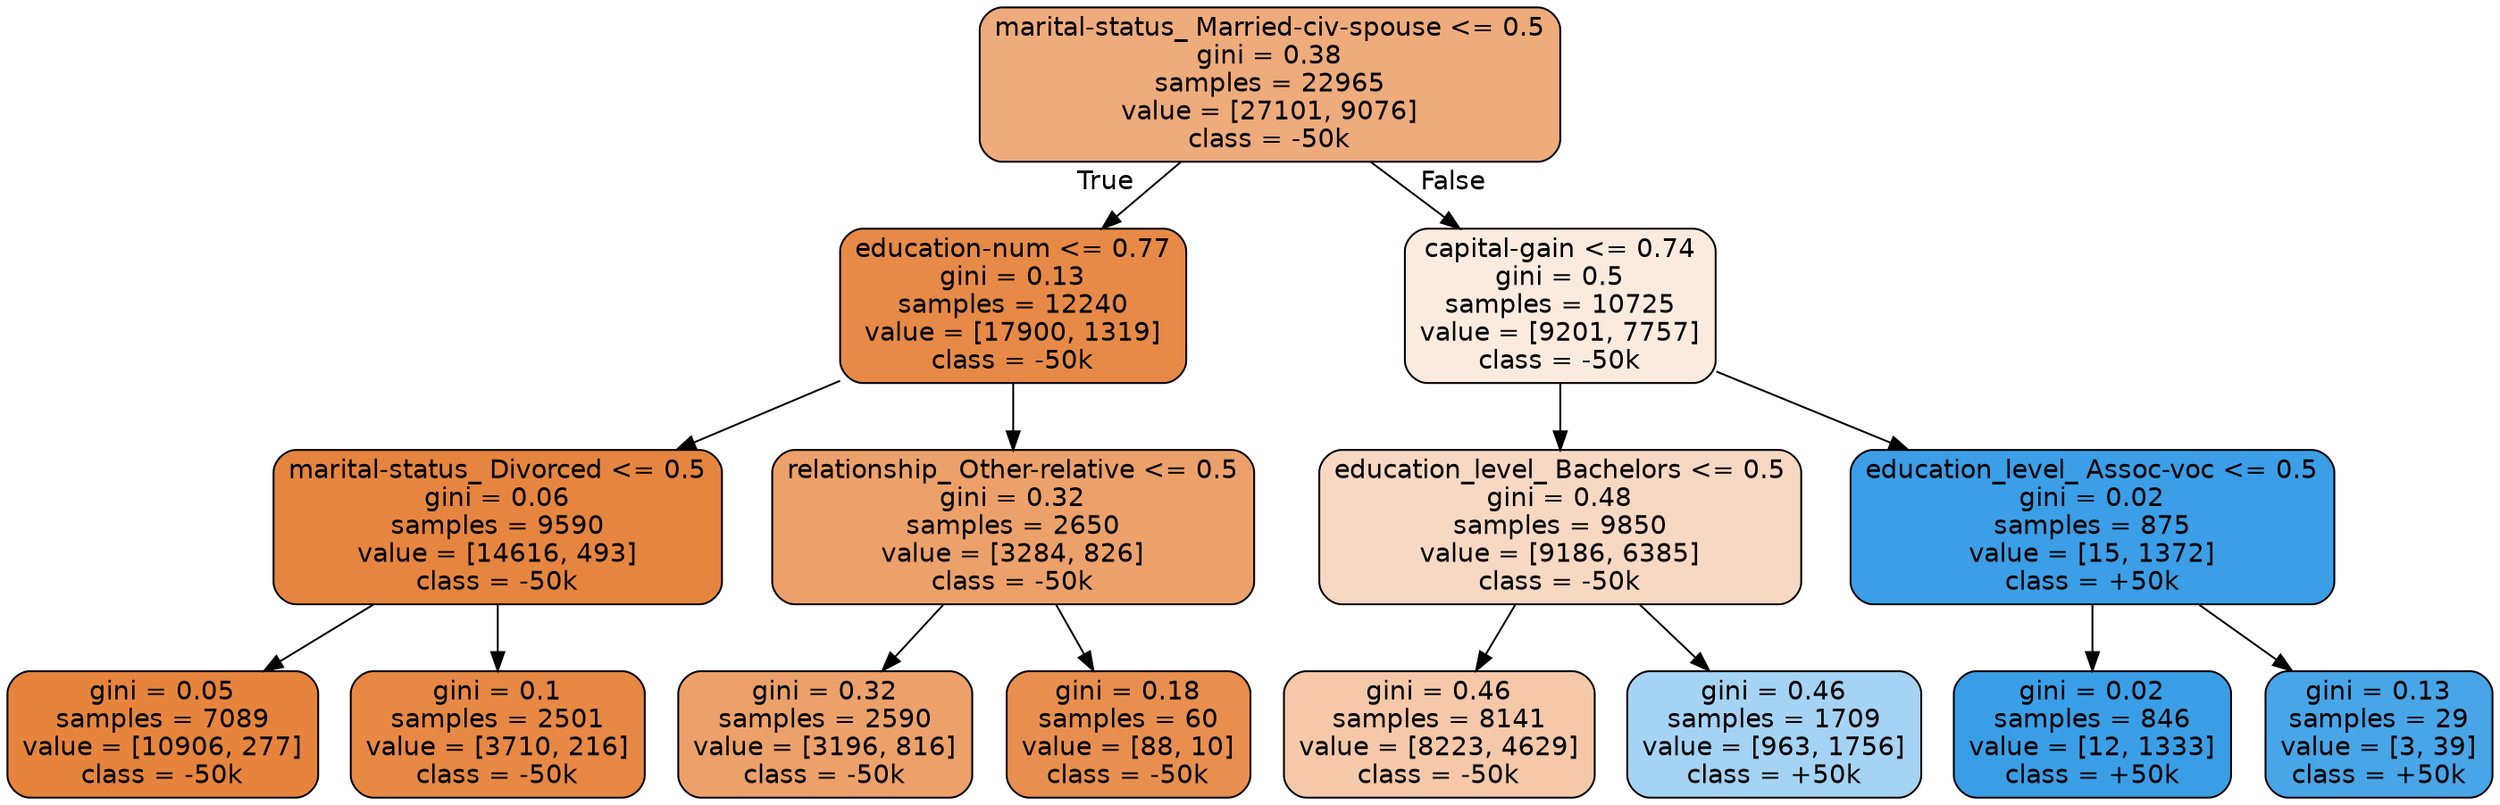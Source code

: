 digraph Tree {
node [shape=box, style="filled, rounded", color="black", fontname=helvetica] ;
edge [fontname=helvetica] ;
0 [label="marital-status_ Married-civ-spouse <= 0.5\ngini = 0.38\nsamples = 22965\nvalue = [27101, 9076]\nclass = -50k", fillcolor="#e58139aa"] ;
1 [label="education-num <= 0.77\ngini = 0.13\nsamples = 12240\nvalue = [17900, 1319]\nclass = -50k", fillcolor="#e58139ec"] ;
0 -> 1 [labeldistance=2.5, labelangle=45, headlabel="True"] ;
2 [label="marital-status_ Divorced <= 0.5\ngini = 0.06\nsamples = 9590\nvalue = [14616, 493]\nclass = -50k", fillcolor="#e58139f6"] ;
1 -> 2 ;
3 [label="gini = 0.05\nsamples = 7089\nvalue = [10906, 277]\nclass = -50k", fillcolor="#e58139f9"] ;
2 -> 3 ;
4 [label="gini = 0.1\nsamples = 2501\nvalue = [3710, 216]\nclass = -50k", fillcolor="#e58139f0"] ;
2 -> 4 ;
5 [label="relationship_ Other-relative <= 0.5\ngini = 0.32\nsamples = 2650\nvalue = [3284, 826]\nclass = -50k", fillcolor="#e58139bf"] ;
1 -> 5 ;
6 [label="gini = 0.32\nsamples = 2590\nvalue = [3196, 816]\nclass = -50k", fillcolor="#e58139be"] ;
5 -> 6 ;
7 [label="gini = 0.18\nsamples = 60\nvalue = [88, 10]\nclass = -50k", fillcolor="#e58139e2"] ;
5 -> 7 ;
8 [label="capital-gain <= 0.74\ngini = 0.5\nsamples = 10725\nvalue = [9201, 7757]\nclass = -50k", fillcolor="#e5813928"] ;
0 -> 8 [labeldistance=2.5, labelangle=-45, headlabel="False"] ;
9 [label="education_level_ Bachelors <= 0.5\ngini = 0.48\nsamples = 9850\nvalue = [9186, 6385]\nclass = -50k", fillcolor="#e581394e"] ;
8 -> 9 ;
10 [label="gini = 0.46\nsamples = 8141\nvalue = [8223, 4629]\nclass = -50k", fillcolor="#e581396f"] ;
9 -> 10 ;
11 [label="gini = 0.46\nsamples = 1709\nvalue = [963, 1756]\nclass = +50k", fillcolor="#399de573"] ;
9 -> 11 ;
12 [label="education_level_ Assoc-voc <= 0.5\ngini = 0.02\nsamples = 875\nvalue = [15, 1372]\nclass = +50k", fillcolor="#399de5fc"] ;
8 -> 12 ;
13 [label="gini = 0.02\nsamples = 846\nvalue = [12, 1333]\nclass = +50k", fillcolor="#399de5fd"] ;
12 -> 13 ;
14 [label="gini = 0.13\nsamples = 29\nvalue = [3, 39]\nclass = +50k", fillcolor="#399de5eb"] ;
12 -> 14 ;
}